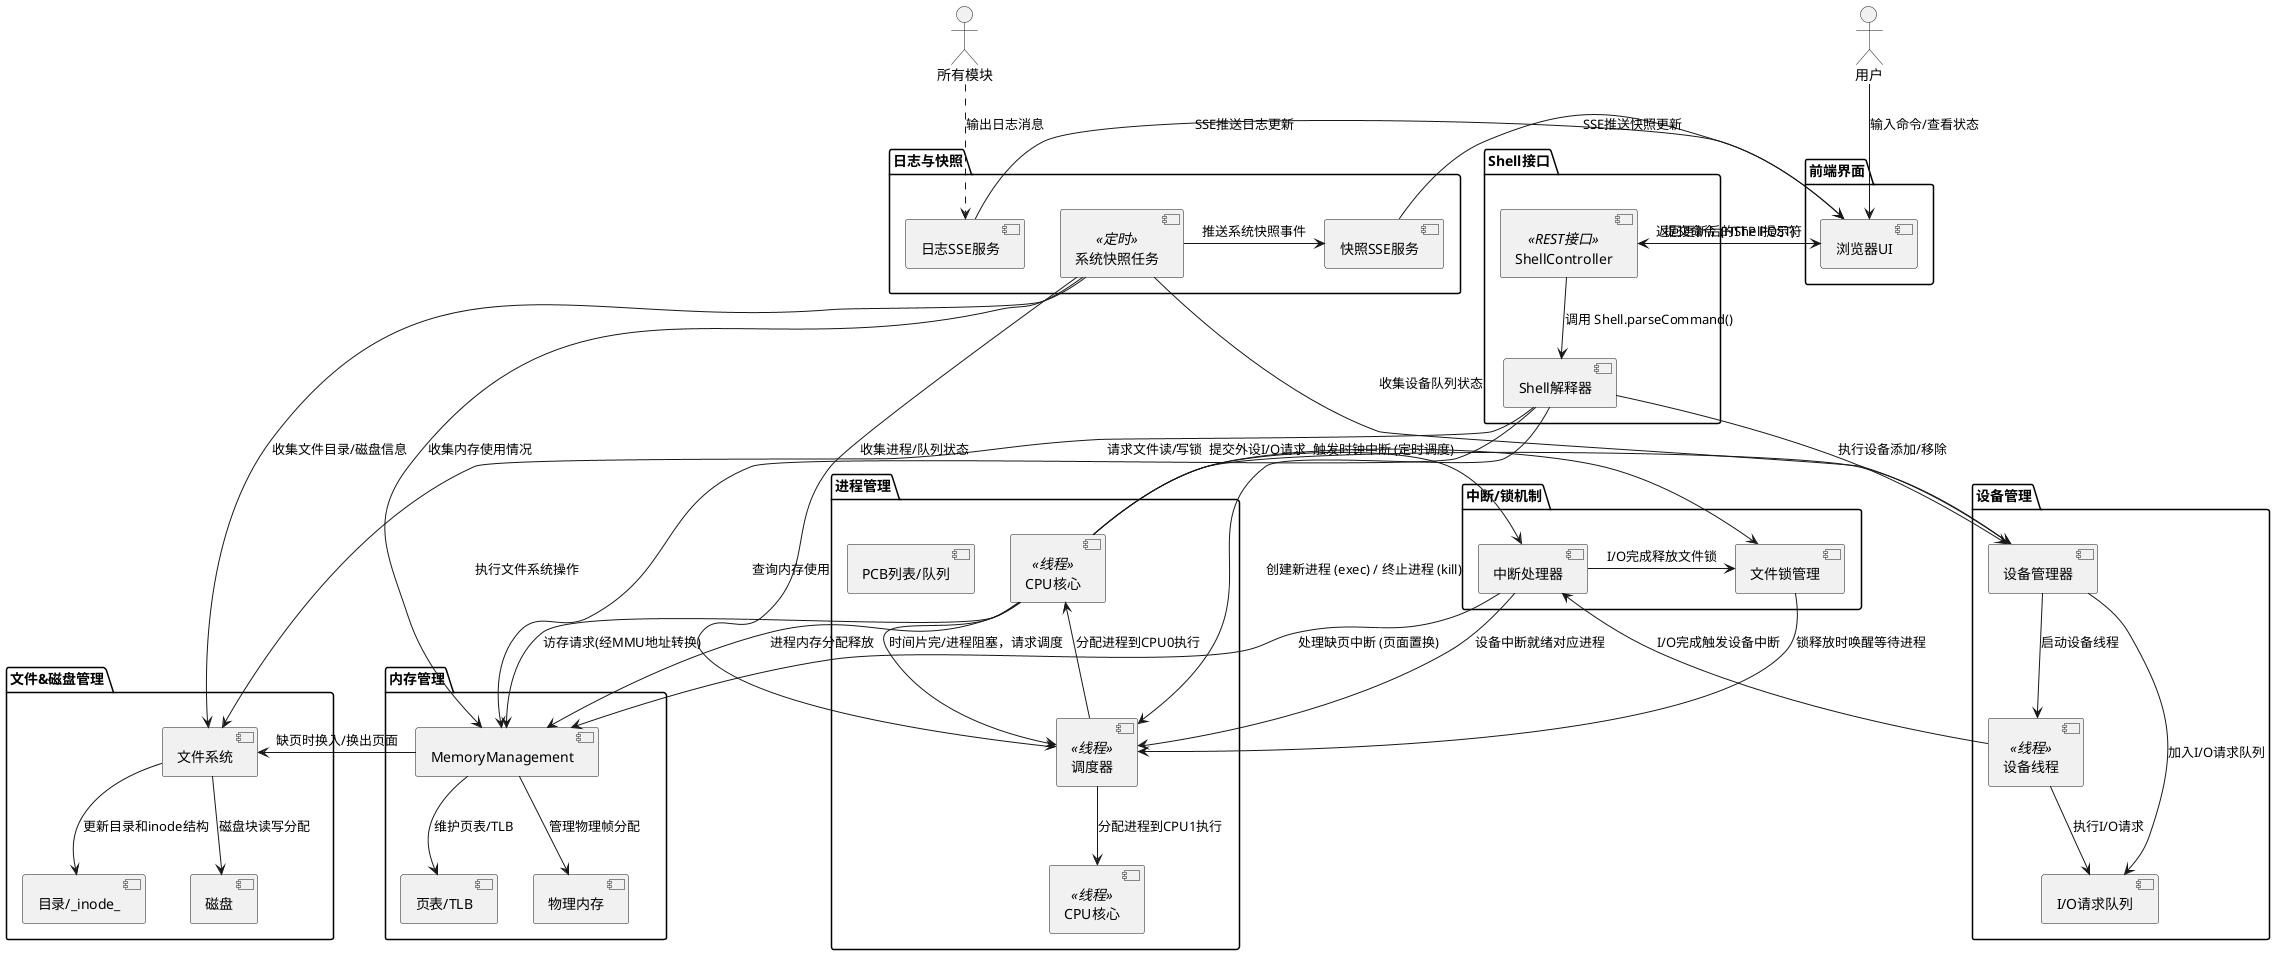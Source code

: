 @startuml
actor "用户" as user
package "前端界面" {
  [浏览器UI] as UI
}
package "Shell接口" {
  [ShellController] <<REST接口>> as shellCtl
  [Shell解释器] as shell
}
package "进程管理" {
  [调度器] <<线程>> as sched
  [CPU核心] <<线程>> as cpu1
  [CPU核心] <<线程>> as cpu2
  [PCB列表/队列] as pcbList
}
package "内存管理" {
  [MemoryManagement] as memMgmt
  [物理内存] as memory
  [页表/TLB] as pageTable
}
package "文件&磁盘管理" {
  [文件系统] as fs
  [磁盘] as disk
  [目录/_inode_] as dir
}
package "设备管理" {
  [设备管理器] as devMgr
  [设备线程] <<线程>> as deviceThread
  [I/O请求队列] as ioq
}
package "中断/锁机制" {
  [中断处理器] as intH
  [文件锁管理] as lockMgr
}
package "日志与快照" {
  [日志SSE服务] as logEmit
  [快照SSE服务] as snapEmit
  [系统快照任务] <<定时>> as snapshot
}
' 前端与Shell交互
user --> UI : 输入命令/查看状态
UI --> shellCtl : 提交命令 (HTTP POST)
shellCtl --> shell : 调用 Shell.parseCommand()
shell --> fs : 执行文件系统操作
shell --> devMgr : 执行设备添加/移除
shell --> memMgmt : 查询内存使用
shell --> sched : 创建新进程 (exec) / 终止进程 (kill)
' 进程与CPU调度
sched --> cpu1 : 分配进程到CPU0执行
sched --> cpu2 : 分配进程到CPU1执行
cpu1 --> sched : 时间片完/进程阻塞，请求调度
cpu1 -> memMgmt : 进程内存分配释放
cpu1 --> memMgmt : 访存请求(经MMU地址转换)
cpu1 -> intH : 触发时钟中断 (定时调度)
cpu1 -> lockMgr : 请求文件读/写锁
cpu1 -> devMgr : 提交外设I/O请求
' 内存与磁盘
memMgmt --> memory : 管理物理帧分配
memMgmt --> pageTable : 维护页表/TLB
memMgmt -> fs : 缺页时换入/换出页面
intH -> memMgmt : 处理缺页中断 (页面置换)
' 文件系统与锁
fs --> disk : 磁盘块读写分配
fs --> dir : 更新目录和inode结构
lockMgr --> sched : 锁释放时唤醒等待进程
' 设备I/O与中断
devMgr --> deviceThread : 启动设备线程
devMgr --> ioq : 加入I/O请求队列
deviceThread --> ioq : 执行I/O请求
deviceThread -> intH : I/O完成触发设备中断
intH -> sched : 设备中断就绪对应进程
intH -> lockMgr : I/O完成释放文件锁
' 日志与快照
snapshot -> sched : 收集进程/队列状态
snapshot -> memMgmt : 收集内存使用情况
snapshot -> fs : 收集文件目录/磁盘信息
snapshot -> devMgr : 收集设备队列状态
snapshot -> snapEmit : 推送系统快照事件
所有模块 ..> logEmit : 输出日志消息
logEmit -> UI : SSE推送日志更新
snapEmit -> UI : SSE推送快照更新
shellCtl -> UI : 返回更新后的Shell提示符
@enduml
